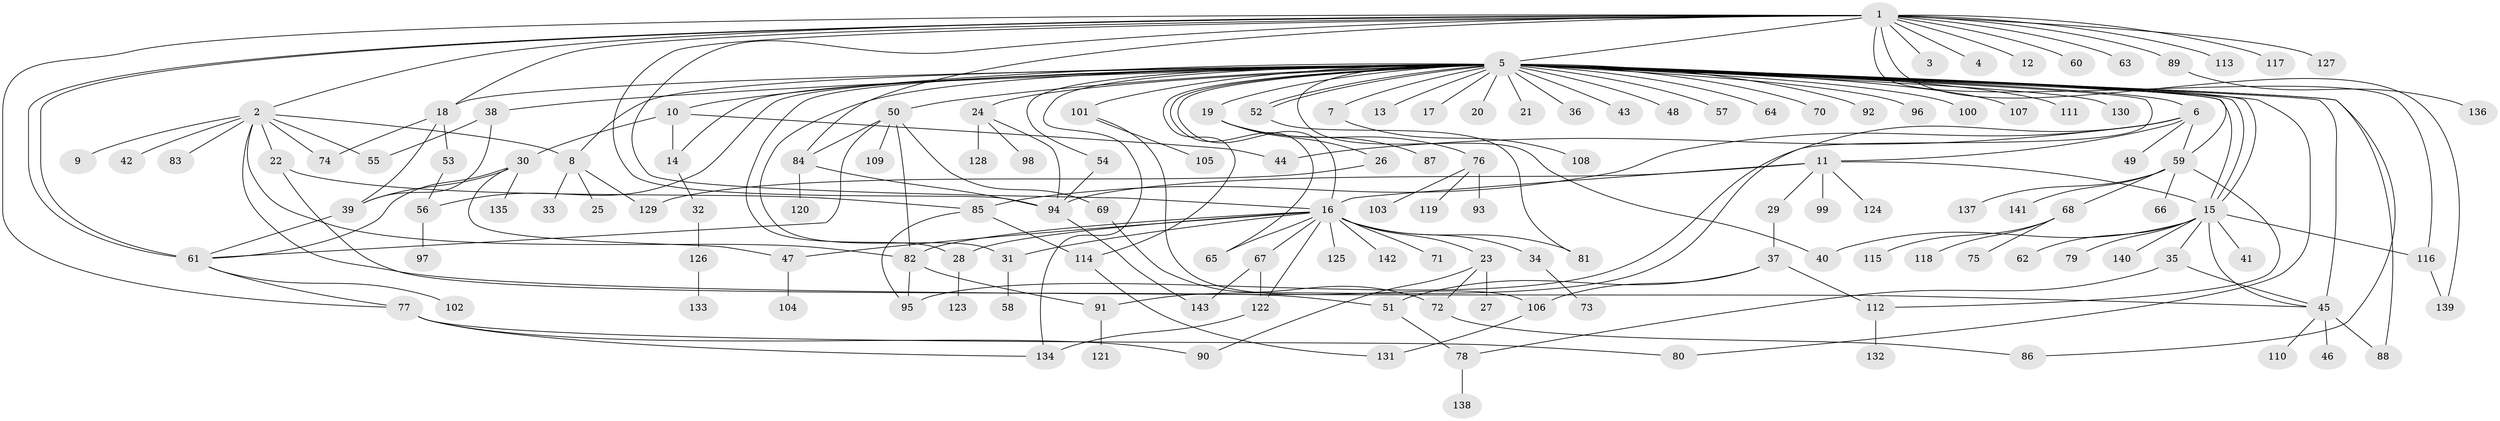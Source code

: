 // coarse degree distribution, {18: 0.011764705882352941, 10: 0.023529411764705882, 1: 0.5411764705882353, 42: 0.011764705882352941, 6: 0.03529411764705882, 2: 0.10588235294117647, 5: 0.047058823529411764, 4: 0.09411764705882353, 3: 0.09411764705882353, 12: 0.011764705882352941, 7: 0.023529411764705882}
// Generated by graph-tools (version 1.1) at 2025/18/03/04/25 18:18:19]
// undirected, 143 vertices, 201 edges
graph export_dot {
graph [start="1"]
  node [color=gray90,style=filled];
  1;
  2;
  3;
  4;
  5;
  6;
  7;
  8;
  9;
  10;
  11;
  12;
  13;
  14;
  15;
  16;
  17;
  18;
  19;
  20;
  21;
  22;
  23;
  24;
  25;
  26;
  27;
  28;
  29;
  30;
  31;
  32;
  33;
  34;
  35;
  36;
  37;
  38;
  39;
  40;
  41;
  42;
  43;
  44;
  45;
  46;
  47;
  48;
  49;
  50;
  51;
  52;
  53;
  54;
  55;
  56;
  57;
  58;
  59;
  60;
  61;
  62;
  63;
  64;
  65;
  66;
  67;
  68;
  69;
  70;
  71;
  72;
  73;
  74;
  75;
  76;
  77;
  78;
  79;
  80;
  81;
  82;
  83;
  84;
  85;
  86;
  87;
  88;
  89;
  90;
  91;
  92;
  93;
  94;
  95;
  96;
  97;
  98;
  99;
  100;
  101;
  102;
  103;
  104;
  105;
  106;
  107;
  108;
  109;
  110;
  111;
  112;
  113;
  114;
  115;
  116;
  117;
  118;
  119;
  120;
  121;
  122;
  123;
  124;
  125;
  126;
  127;
  128;
  129;
  130;
  131;
  132;
  133;
  134;
  135;
  136;
  137;
  138;
  139;
  140;
  141;
  142;
  143;
  1 -- 2;
  1 -- 3;
  1 -- 4;
  1 -- 5;
  1 -- 12;
  1 -- 16;
  1 -- 18;
  1 -- 60;
  1 -- 61;
  1 -- 61;
  1 -- 63;
  1 -- 77;
  1 -- 84;
  1 -- 89;
  1 -- 94;
  1 -- 113;
  1 -- 116;
  1 -- 117;
  1 -- 127;
  1 -- 139;
  2 -- 8;
  2 -- 9;
  2 -- 22;
  2 -- 42;
  2 -- 45;
  2 -- 55;
  2 -- 74;
  2 -- 82;
  2 -- 83;
  5 -- 6;
  5 -- 7;
  5 -- 8;
  5 -- 10;
  5 -- 13;
  5 -- 14;
  5 -- 15;
  5 -- 15;
  5 -- 15;
  5 -- 16;
  5 -- 17;
  5 -- 18;
  5 -- 19;
  5 -- 20;
  5 -- 21;
  5 -- 24;
  5 -- 28;
  5 -- 31;
  5 -- 36;
  5 -- 38;
  5 -- 40;
  5 -- 43;
  5 -- 45;
  5 -- 48;
  5 -- 50;
  5 -- 52;
  5 -- 52;
  5 -- 54;
  5 -- 56;
  5 -- 57;
  5 -- 59;
  5 -- 64;
  5 -- 65;
  5 -- 70;
  5 -- 80;
  5 -- 86;
  5 -- 88;
  5 -- 91;
  5 -- 92;
  5 -- 96;
  5 -- 100;
  5 -- 101;
  5 -- 107;
  5 -- 111;
  5 -- 114;
  5 -- 130;
  5 -- 134;
  6 -- 11;
  6 -- 44;
  6 -- 49;
  6 -- 59;
  6 -- 85;
  6 -- 95;
  7 -- 108;
  8 -- 25;
  8 -- 33;
  8 -- 129;
  10 -- 14;
  10 -- 30;
  10 -- 44;
  11 -- 15;
  11 -- 16;
  11 -- 29;
  11 -- 94;
  11 -- 99;
  11 -- 124;
  14 -- 32;
  15 -- 35;
  15 -- 40;
  15 -- 41;
  15 -- 45;
  15 -- 62;
  15 -- 79;
  15 -- 116;
  15 -- 140;
  16 -- 23;
  16 -- 28;
  16 -- 31;
  16 -- 34;
  16 -- 47;
  16 -- 65;
  16 -- 67;
  16 -- 71;
  16 -- 81;
  16 -- 82;
  16 -- 122;
  16 -- 125;
  16 -- 142;
  18 -- 39;
  18 -- 53;
  18 -- 74;
  19 -- 26;
  19 -- 76;
  19 -- 87;
  22 -- 51;
  22 -- 85;
  23 -- 27;
  23 -- 72;
  23 -- 90;
  24 -- 94;
  24 -- 98;
  24 -- 128;
  26 -- 129;
  28 -- 123;
  29 -- 37;
  30 -- 39;
  30 -- 47;
  30 -- 61;
  30 -- 135;
  31 -- 58;
  32 -- 126;
  34 -- 73;
  35 -- 45;
  35 -- 78;
  37 -- 51;
  37 -- 106;
  37 -- 112;
  38 -- 39;
  38 -- 55;
  39 -- 61;
  45 -- 46;
  45 -- 88;
  45 -- 110;
  47 -- 104;
  50 -- 61;
  50 -- 69;
  50 -- 82;
  50 -- 84;
  50 -- 109;
  51 -- 78;
  52 -- 81;
  53 -- 56;
  54 -- 94;
  56 -- 97;
  59 -- 66;
  59 -- 68;
  59 -- 112;
  59 -- 137;
  59 -- 141;
  61 -- 77;
  61 -- 102;
  67 -- 122;
  67 -- 143;
  68 -- 75;
  68 -- 115;
  68 -- 118;
  69 -- 72;
  72 -- 86;
  76 -- 93;
  76 -- 103;
  76 -- 119;
  77 -- 80;
  77 -- 90;
  77 -- 134;
  78 -- 138;
  82 -- 91;
  82 -- 95;
  84 -- 94;
  84 -- 120;
  85 -- 95;
  85 -- 114;
  89 -- 136;
  91 -- 121;
  94 -- 143;
  101 -- 105;
  101 -- 106;
  106 -- 131;
  112 -- 132;
  114 -- 131;
  116 -- 139;
  122 -- 134;
  126 -- 133;
}
